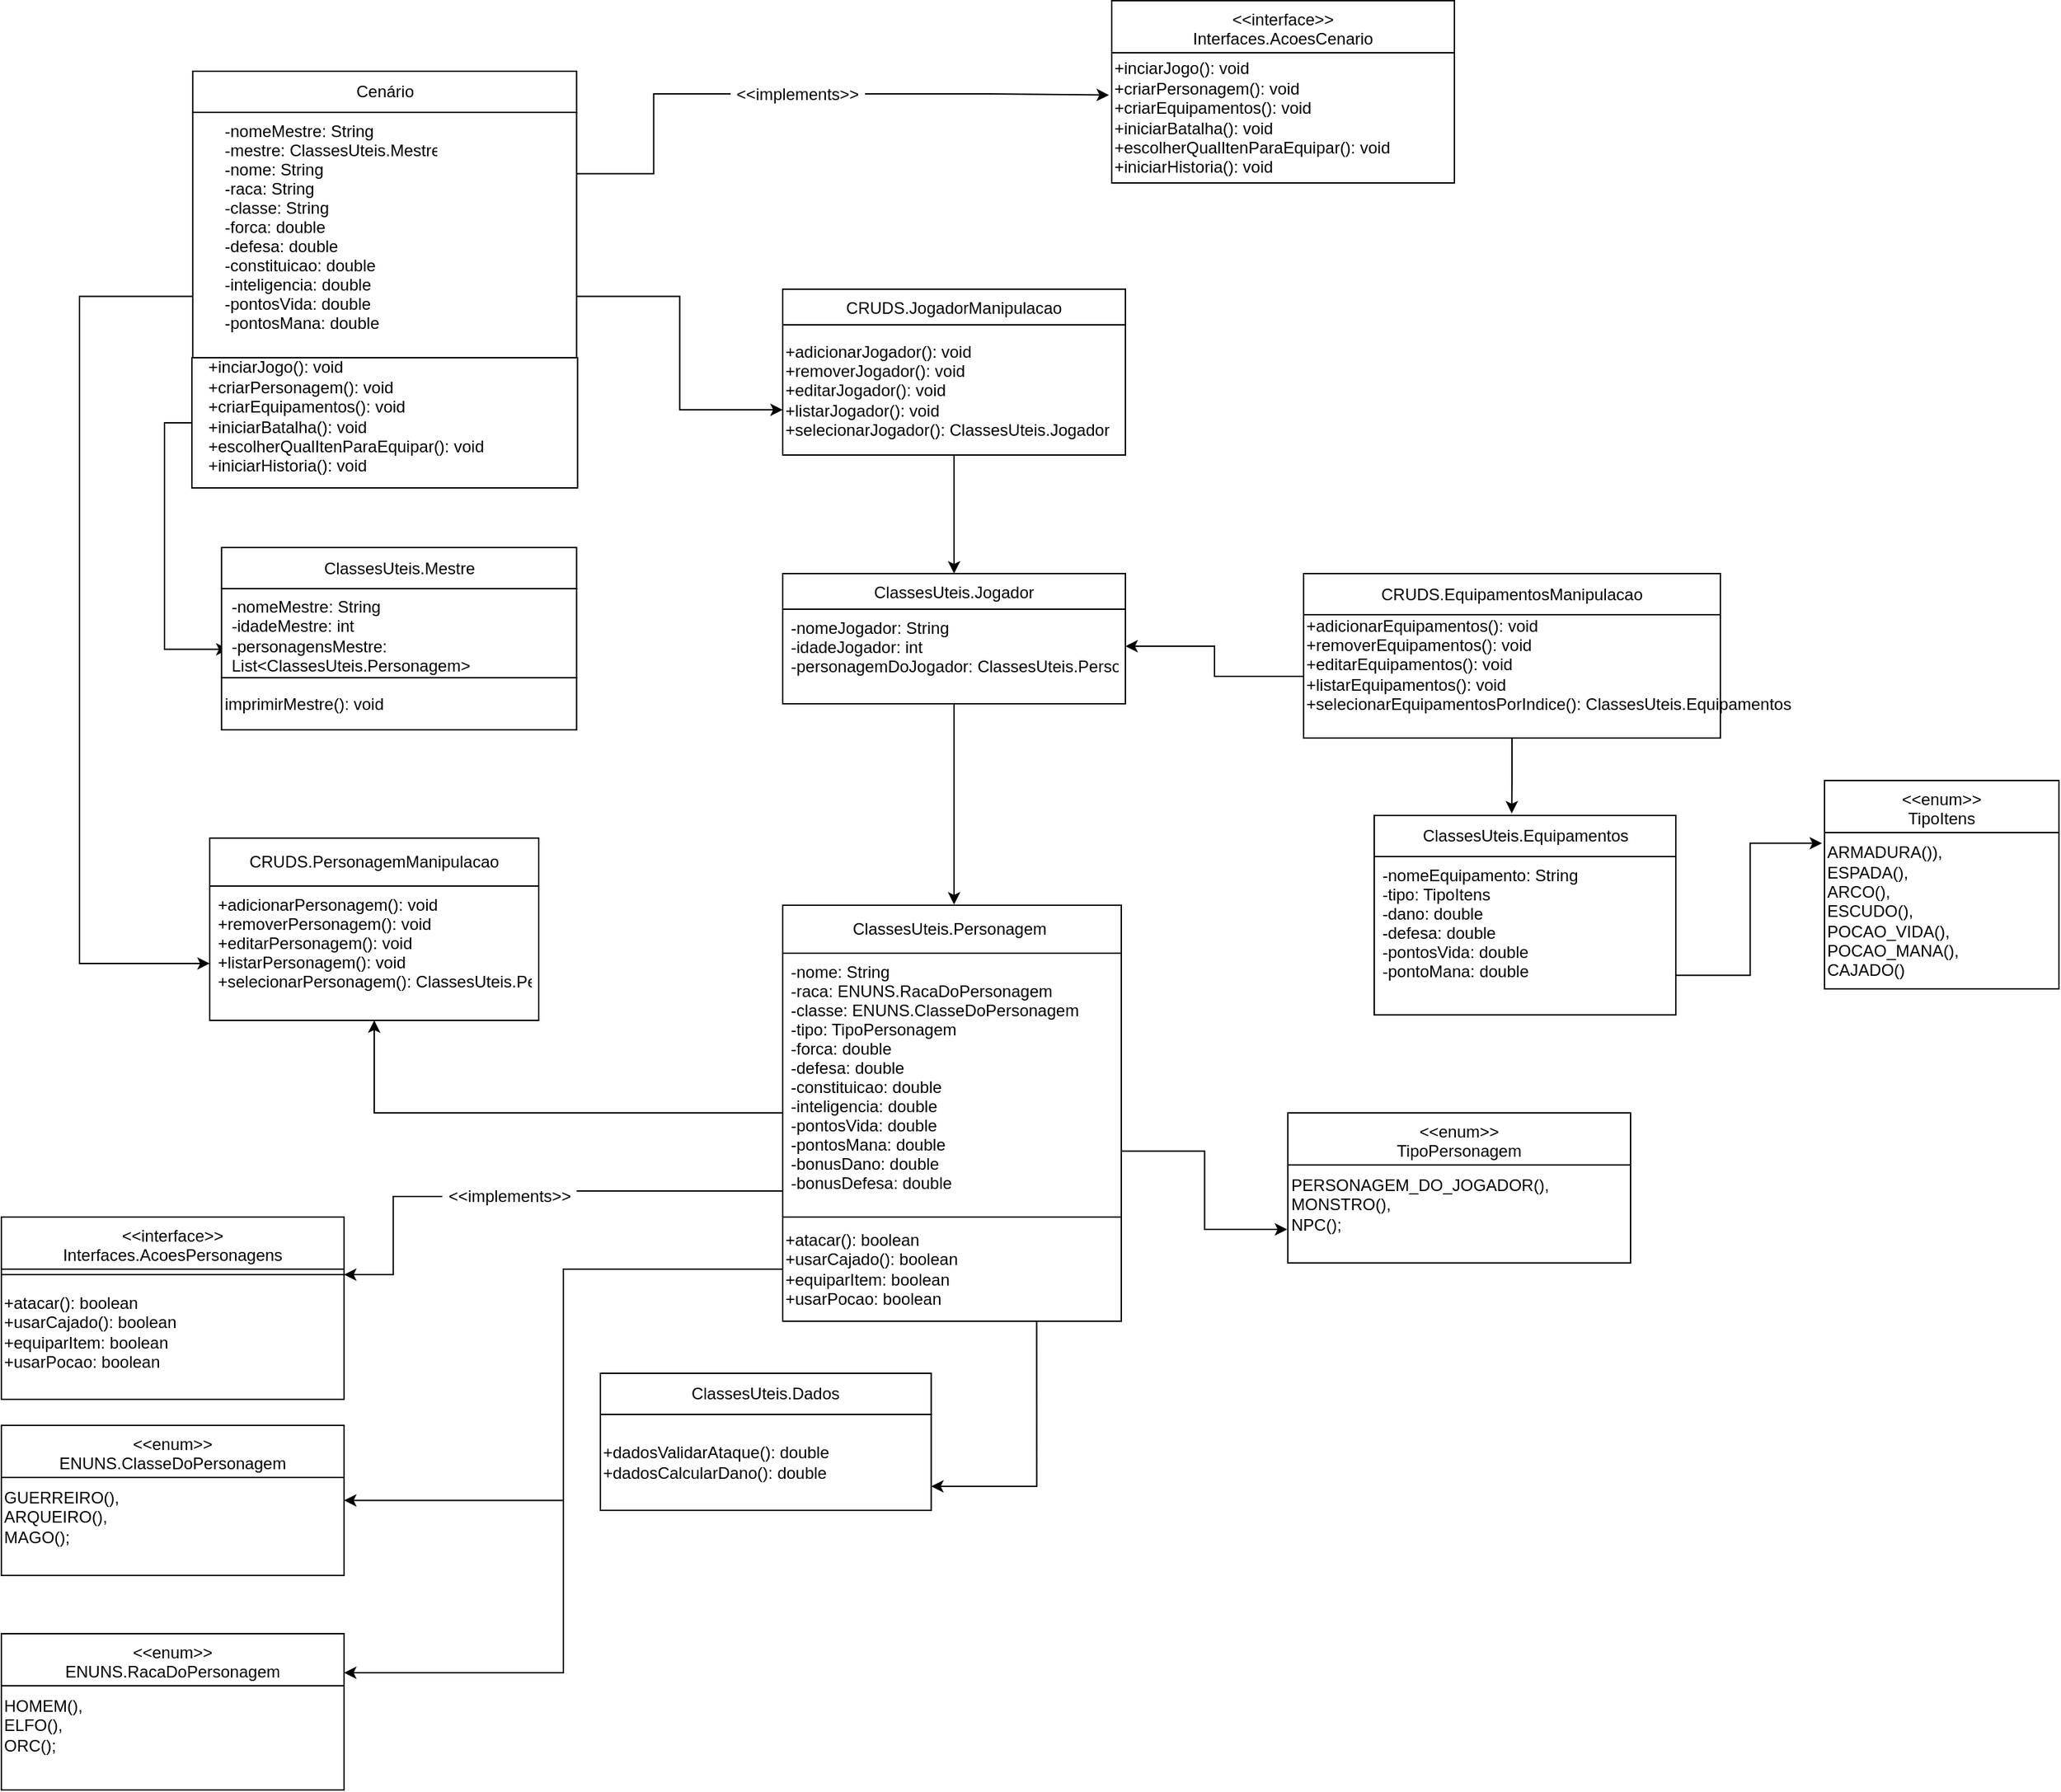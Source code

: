 <mxfile version="20.4.0" type="github">
  <diagram id="C5RBs43oDa-KdzZeNtuy" name="Page-1">
    <mxGraphModel dx="3170" dy="2100" grid="1" gridSize="19" guides="1" tooltips="1" connect="1" arrows="1" fold="1" page="0" pageScale="1" pageWidth="827" pageHeight="1169" math="0" shadow="0">
      <root>
        <mxCell id="WIyWlLk6GJQsqaUBKTNV-0" />
        <mxCell id="WIyWlLk6GJQsqaUBKTNV-1" parent="WIyWlLk6GJQsqaUBKTNV-0" />
        <mxCell id="aQi3MAtJLsASPVlaxSXh-3" value="Cenário" style="rounded=0;whiteSpace=wrap;html=1;" parent="WIyWlLk6GJQsqaUBKTNV-1" vertex="1">
          <mxGeometry x="82.65" y="-456" width="280" height="30" as="geometry" />
        </mxCell>
        <mxCell id="xMzIyeOoaKzMOS7QW3ga-38" style="edgeStyle=orthogonalEdgeStyle;rounded=0;orthogonalLoop=1;jettySize=auto;html=1;exitX=0;exitY=0.75;exitDx=0;exitDy=0;fontFamily=Helvetica;fontSize=12;fontColor=default;entryX=0;entryY=0.743;entryDx=0;entryDy=0;entryPerimeter=0;" edge="1" parent="WIyWlLk6GJQsqaUBKTNV-1" source="aQi3MAtJLsASPVlaxSXh-4" target="i_C0AF-9v9BAxJ9rnjFK-4">
          <mxGeometry relative="1" as="geometry">
            <mxPoint x="-38" y="195" as="targetPoint" />
            <Array as="points">
              <mxPoint y="-292" />
              <mxPoint y="195" />
            </Array>
          </mxGeometry>
        </mxCell>
        <mxCell id="xMzIyeOoaKzMOS7QW3ga-56" style="edgeStyle=orthogonalEdgeStyle;rounded=0;orthogonalLoop=1;jettySize=auto;html=1;exitX=1;exitY=0.75;exitDx=0;exitDy=0;entryX=0;entryY=0.653;entryDx=0;entryDy=0;entryPerimeter=0;fontFamily=Helvetica;fontSize=12;fontColor=default;" edge="1" parent="WIyWlLk6GJQsqaUBKTNV-1" source="aQi3MAtJLsASPVlaxSXh-4" target="xMzIyeOoaKzMOS7QW3ga-23">
          <mxGeometry relative="1" as="geometry" />
        </mxCell>
        <mxCell id="aQi3MAtJLsASPVlaxSXh-4" value="" style="rounded=0;whiteSpace=wrap;html=1;" parent="WIyWlLk6GJQsqaUBKTNV-1" vertex="1">
          <mxGeometry x="82.65" y="-426" width="280" height="179" as="geometry" />
        </mxCell>
        <mxCell id="aQi3MAtJLsASPVlaxSXh-6" value="ClassesUteis.Equipamentos" style="rounded=0;whiteSpace=wrap;html=1;" parent="WIyWlLk6GJQsqaUBKTNV-1" vertex="1">
          <mxGeometry x="944.5" y="87" width="220" height="30" as="geometry" />
        </mxCell>
        <mxCell id="aQi3MAtJLsASPVlaxSXh-7" style="edgeStyle=orthogonalEdgeStyle;rounded=0;orthogonalLoop=1;jettySize=auto;html=1;exitX=0.5;exitY=1;exitDx=0;exitDy=0;" parent="WIyWlLk6GJQsqaUBKTNV-1" edge="1">
          <mxGeometry relative="1" as="geometry">
            <mxPoint x="753" y="347.5" as="sourcePoint" />
            <mxPoint x="753" y="347.5" as="targetPoint" />
          </mxGeometry>
        </mxCell>
        <mxCell id="xMzIyeOoaKzMOS7QW3ga-37" style="edgeStyle=orthogonalEdgeStyle;rounded=0;orthogonalLoop=1;jettySize=auto;html=1;exitX=0;exitY=0.5;exitDx=0;exitDy=0;entryX=0;entryY=0.75;entryDx=0;entryDy=0;fontFamily=Helvetica;fontSize=12;fontColor=default;" edge="1" parent="WIyWlLk6GJQsqaUBKTNV-1" source="aQi3MAtJLsASPVlaxSXh-8" target="xMzIyeOoaKzMOS7QW3ga-32">
          <mxGeometry relative="1" as="geometry" />
        </mxCell>
        <mxCell id="aQi3MAtJLsASPVlaxSXh-8" value="" style="rounded=0;whiteSpace=wrap;html=1;" parent="WIyWlLk6GJQsqaUBKTNV-1" vertex="1">
          <mxGeometry x="81.98" y="-247" width="281.35" height="95" as="geometry" />
        </mxCell>
        <mxCell id="xMzIyeOoaKzMOS7QW3ga-42" style="edgeStyle=orthogonalEdgeStyle;rounded=0;orthogonalLoop=1;jettySize=auto;html=1;exitX=1;exitY=0.75;exitDx=0;exitDy=0;entryX=-0.011;entryY=0.068;entryDx=0;entryDy=0;entryPerimeter=0;fontFamily=Helvetica;fontSize=12;fontColor=default;" edge="1" parent="WIyWlLk6GJQsqaUBKTNV-1" source="aQi3MAtJLsASPVlaxSXh-9" target="xMzIyeOoaKzMOS7QW3ga-41">
          <mxGeometry relative="1" as="geometry" />
        </mxCell>
        <mxCell id="aQi3MAtJLsASPVlaxSXh-9" value="" style="rounded=0;whiteSpace=wrap;html=1;" parent="WIyWlLk6GJQsqaUBKTNV-1" vertex="1">
          <mxGeometry x="944.5" y="117" width="220" height="115.5" as="geometry" />
        </mxCell>
        <mxCell id="aQi3MAtJLsASPVlaxSXh-18" value="ClassesUteis.Personagem&amp;nbsp;" style="rounded=0;whiteSpace=wrap;html=1;" parent="WIyWlLk6GJQsqaUBKTNV-1" vertex="1">
          <mxGeometry x="513" y="152.5" width="247" height="35" as="geometry" />
        </mxCell>
        <mxCell id="pw85wmvpRaySXr9k1KnQ-8" style="edgeStyle=orthogonalEdgeStyle;rounded=0;orthogonalLoop=1;jettySize=auto;html=1;entryX=1;entryY=0.25;entryDx=0;entryDy=0;" parent="WIyWlLk6GJQsqaUBKTNV-1" target="pw85wmvpRaySXr9k1KnQ-3" edge="1">
          <mxGeometry relative="1" as="geometry">
            <Array as="points">
              <mxPoint x="513" y="456" />
              <mxPoint x="514" y="456" />
              <mxPoint x="514" y="418" />
              <mxPoint x="353" y="418" />
              <mxPoint x="353" y="713" />
            </Array>
            <mxPoint x="513" y="449" as="sourcePoint" />
          </mxGeometry>
        </mxCell>
        <mxCell id="pw85wmvpRaySXr9k1KnQ-34" style="edgeStyle=orthogonalEdgeStyle;rounded=0;orthogonalLoop=1;jettySize=auto;html=1;exitX=0;exitY=0.5;exitDx=0;exitDy=0;entryX=1;entryY=0.5;entryDx=0;entryDy=0;" parent="WIyWlLk6GJQsqaUBKTNV-1" target="pw85wmvpRaySXr9k1KnQ-0" edge="1">
          <mxGeometry relative="1" as="geometry">
            <Array as="points">
              <mxPoint x="514" y="418" />
              <mxPoint x="353" y="418" />
              <mxPoint x="353" y="587" />
            </Array>
            <mxPoint x="513.5" y="449.0" as="sourcePoint" />
          </mxGeometry>
        </mxCell>
        <mxCell id="xMzIyeOoaKzMOS7QW3ga-46" style="edgeStyle=orthogonalEdgeStyle;rounded=0;orthogonalLoop=1;jettySize=auto;html=1;exitX=1;exitY=0.75;exitDx=0;exitDy=0;entryX=-0.002;entryY=0.825;entryDx=0;entryDy=0;entryPerimeter=0;fontFamily=Helvetica;fontSize=12;fontColor=default;" edge="1" parent="WIyWlLk6GJQsqaUBKTNV-1" source="aQi3MAtJLsASPVlaxSXh-20" target="xMzIyeOoaKzMOS7QW3ga-45">
          <mxGeometry relative="1" as="geometry" />
        </mxCell>
        <mxCell id="aQi3MAtJLsASPVlaxSXh-20" value="" style="rounded=0;whiteSpace=wrap;html=1;" parent="WIyWlLk6GJQsqaUBKTNV-1" vertex="1">
          <mxGeometry x="513" y="187.5" width="247" height="192.5" as="geometry" />
        </mxCell>
        <mxCell id="7tbVIV-6kWvi_5owY3Rs-22" style="edgeStyle=orthogonalEdgeStyle;rounded=0;orthogonalLoop=1;jettySize=auto;html=1;exitX=0;exitY=0.5;exitDx=0;exitDy=0;startArrow=none;" parent="WIyWlLk6GJQsqaUBKTNV-1" source="7tbVIV-6kWvi_5owY3Rs-24" target="7tbVIV-6kWvi_5owY3Rs-16" edge="1">
          <mxGeometry relative="1" as="geometry" />
        </mxCell>
        <mxCell id="xMzIyeOoaKzMOS7QW3ga-16" style="edgeStyle=orthogonalEdgeStyle;rounded=0;orthogonalLoop=1;jettySize=auto;html=1;exitX=0;exitY=0.5;exitDx=0;exitDy=0;fontFamily=Helvetica;fontSize=12;fontColor=default;entryX=0.5;entryY=1;entryDx=0;entryDy=0;" edge="1" parent="WIyWlLk6GJQsqaUBKTNV-1" source="aQi3MAtJLsASPVlaxSXh-21" target="i_C0AF-9v9BAxJ9rnjFK-3">
          <mxGeometry relative="1" as="geometry">
            <mxPoint x="215" y="323" as="targetPoint" />
            <Array as="points">
              <mxPoint x="513" y="274" />
              <mxPoint x="513" y="304" />
              <mxPoint x="215" y="304" />
            </Array>
          </mxGeometry>
        </mxCell>
        <mxCell id="aQi3MAtJLsASPVlaxSXh-21" value="-nome: String&#xa;-raca: ENUNS.RacaDoPersonagem&#xa;-classe: ENUNS.ClasseDoPersonagem&#xa;-tipo: TipoPersonagem&#xa;-forca: double&#xa;-defesa: double&#xa;-constituicao: double&#xa;-inteligencia: double&#xa;-pontosVida: double&#xa;-pontosMana: double&#xa;-bonusDano: double&#xa;-bonusDefesa: double&#xa;&#xa;&#xa;&#xa;" style="text;align=left;verticalAlign=top;spacingLeft=4;spacingRight=4;overflow=hidden;rotatable=0;points=[[0,0.5],[1,0.5]];portConstraint=eastwest;" parent="WIyWlLk6GJQsqaUBKTNV-1" vertex="1">
          <mxGeometry x="513" y="187.5" width="240" height="173.5" as="geometry" />
        </mxCell>
        <mxCell id="aQi3MAtJLsASPVlaxSXh-22" value="-nomeEquipamento: String&#xa;-tipo: TipoItens&#xa;-dano: double&#xa;-defesa: double&#xa;-pontosVida: double&#xa;-pontoMana: double" style="text;align=left;verticalAlign=top;spacingLeft=4;spacingRight=4;overflow=hidden;rotatable=0;points=[[0,0.5],[1,0.5]];portConstraint=eastwest;" parent="WIyWlLk6GJQsqaUBKTNV-1" vertex="1">
          <mxGeometry x="944.5" y="117" width="187" height="134.5" as="geometry" />
        </mxCell>
        <mxCell id="aQi3MAtJLsASPVlaxSXh-23" value="-nomeMestre: String&#xa;-mestre: ClassesUteis.Mestre&#xa;-nome: String&#xa;-raca: String&#xa;-classe: String&#xa;-forca: double&#xa;-defesa: double&#xa;-constituicao: double&#xa;-inteligencia: double&#xa;-pontosVida: double&#xa;-pontosMana: double" style="text;align=left;verticalAlign=top;spacingLeft=4;spacingRight=4;overflow=hidden;rotatable=0;points=[[0,0.5],[1,0.5]];portConstraint=eastwest;" parent="WIyWlLk6GJQsqaUBKTNV-1" vertex="1">
          <mxGeometry x="100" y="-426" width="166" height="174" as="geometry" />
        </mxCell>
        <mxCell id="aqDDlLiModhRZFDufuGG-31" value="ClassesUteis.Dados" style="rounded=0;whiteSpace=wrap;html=1;" parent="WIyWlLk6GJQsqaUBKTNV-1" vertex="1">
          <mxGeometry x="380.0" y="494" width="241.31" height="30" as="geometry" />
        </mxCell>
        <mxCell id="aqDDlLiModhRZFDufuGG-33" value="+dadosValidarAtaque(): double&lt;br&gt;+dadosCalcularDano(): double" style="rounded=0;whiteSpace=wrap;html=1;align=left;" parent="WIyWlLk6GJQsqaUBKTNV-1" vertex="1">
          <mxGeometry x="380.0" y="524" width="241.31" height="70" as="geometry" />
        </mxCell>
        <mxCell id="xMzIyeOoaKzMOS7QW3ga-25" style="edgeStyle=orthogonalEdgeStyle;rounded=0;orthogonalLoop=1;jettySize=auto;html=1;exitX=0.5;exitY=1;exitDx=0;exitDy=0;fontFamily=Helvetica;fontSize=12;fontColor=default;" edge="1" parent="WIyWlLk6GJQsqaUBKTNV-1" source="7tbVIV-6kWvi_5owY3Rs-0">
          <mxGeometry relative="1" as="geometry">
            <mxPoint x="638" y="152" as="targetPoint" />
          </mxGeometry>
        </mxCell>
        <mxCell id="7tbVIV-6kWvi_5owY3Rs-0" value="ClassesUteis.Jogador&#xa;" style="swimlane;fontStyle=0;align=center;verticalAlign=top;childLayout=stackLayout;horizontal=1;startSize=26;horizontalStack=0;resizeParent=1;resizeLast=0;collapsible=1;marginBottom=0;rounded=0;shadow=0;strokeWidth=1;" parent="WIyWlLk6GJQsqaUBKTNV-1" vertex="1">
          <mxGeometry x="513" y="-89.5" width="250" height="95" as="geometry">
            <mxRectangle x="550" y="140" width="160" height="26" as="alternateBounds" />
          </mxGeometry>
        </mxCell>
        <mxCell id="7tbVIV-6kWvi_5owY3Rs-1" value="-nomeJogador: String&#xa;-idadeJogador: int&#xa;-personagemDoJogador: ClassesUteis.Personagem" style="text;align=left;verticalAlign=top;spacingLeft=4;spacingRight=4;overflow=hidden;rotatable=0;points=[[0,0.5],[1,0.5]];portConstraint=eastwest;" parent="7tbVIV-6kWvi_5owY3Rs-0" vertex="1">
          <mxGeometry y="26" width="250" height="54" as="geometry" />
        </mxCell>
        <mxCell id="7tbVIV-6kWvi_5owY3Rs-14" value="&lt;&lt;interface&gt;&gt;&#xa;Interfaces.AcoesPersonagens" style="swimlane;fontStyle=0;align=center;verticalAlign=top;childLayout=stackLayout;horizontal=1;startSize=38;horizontalStack=0;resizeParent=1;resizeLast=0;collapsible=1;marginBottom=0;rounded=0;shadow=0;strokeWidth=1;" parent="WIyWlLk6GJQsqaUBKTNV-1" vertex="1">
          <mxGeometry x="-57" y="380" width="250" height="133" as="geometry">
            <mxRectangle x="550" y="140" width="160" height="26" as="alternateBounds" />
          </mxGeometry>
        </mxCell>
        <mxCell id="7tbVIV-6kWvi_5owY3Rs-16" value="" style="line;html=1;strokeWidth=1;align=left;verticalAlign=middle;spacingTop=-1;spacingLeft=3;spacingRight=3;rotatable=0;labelPosition=right;points=[];portConstraint=eastwest;" parent="7tbVIV-6kWvi_5owY3Rs-14" vertex="1">
          <mxGeometry y="38" width="250" height="8" as="geometry" />
        </mxCell>
        <mxCell id="7tbVIV-6kWvi_5owY3Rs-17" value="&lt;div style=&quot;direction: ltr;&quot;&gt;&lt;span style=&quot;background-color: initial;&quot;&gt;+atacar(): boolean&lt;/span&gt;&lt;/div&gt;&lt;div style=&quot;direction: ltr;&quot;&gt;&lt;span style=&quot;background-color: initial;&quot;&gt;+usarCajado(): boolean&lt;/span&gt;&lt;/div&gt;&lt;div style=&quot;direction: ltr;&quot;&gt;&lt;span style=&quot;background-color: initial;&quot;&gt;+equiparItem: boolean&lt;/span&gt;&lt;/div&gt;&lt;div style=&quot;direction: ltr;&quot;&gt;&lt;span style=&quot;background-color: initial;&quot;&gt;+usarPocao: boolean&lt;/span&gt;&lt;/div&gt;" style="text;html=1;align=left;verticalAlign=middle;resizable=0;points=[];autosize=1;strokeColor=none;fillColor=none;" parent="7tbVIV-6kWvi_5owY3Rs-14" vertex="1">
          <mxGeometry y="46" width="250" height="76" as="geometry" />
        </mxCell>
        <mxCell id="7tbVIV-6kWvi_5owY3Rs-24" value="&amp;lt;&amp;lt;implements&amp;gt;&amp;gt;" style="text;html=1;strokeColor=none;fillColor=none;align=center;verticalAlign=middle;whiteSpace=wrap;rounded=0;" parent="WIyWlLk6GJQsqaUBKTNV-1" vertex="1">
          <mxGeometry x="264.65" y="350" width="98" height="30" as="geometry" />
        </mxCell>
        <mxCell id="7tbVIV-6kWvi_5owY3Rs-25" value="" style="edgeStyle=orthogonalEdgeStyle;rounded=0;orthogonalLoop=1;jettySize=auto;html=1;exitX=0;exitY=0.5;exitDx=0;exitDy=0;endArrow=none;" parent="WIyWlLk6GJQsqaUBKTNV-1" source="aQi3MAtJLsASPVlaxSXh-21" target="7tbVIV-6kWvi_5owY3Rs-24" edge="1">
          <mxGeometry relative="1" as="geometry">
            <mxPoint x="513" y="267.5" as="sourcePoint" />
            <mxPoint x="269" y="156" as="targetPoint" />
            <Array as="points">
              <mxPoint x="513" y="274" />
              <mxPoint x="513" y="361" />
            </Array>
          </mxGeometry>
        </mxCell>
        <mxCell id="pw85wmvpRaySXr9k1KnQ-0" value="&lt;&lt;enum&gt;&gt;&#xa;ENUNS.ClasseDoPersonagem" style="swimlane;fontStyle=0;align=center;verticalAlign=top;childLayout=stackLayout;horizontal=1;startSize=38;horizontalStack=0;resizeParent=1;resizeLast=0;collapsible=1;marginBottom=0;rounded=0;shadow=0;strokeWidth=1;" parent="WIyWlLk6GJQsqaUBKTNV-1" vertex="1">
          <mxGeometry x="-57" y="532" width="250" height="109.5" as="geometry">
            <mxRectangle x="550" y="140" width="160" height="26" as="alternateBounds" />
          </mxGeometry>
        </mxCell>
        <mxCell id="pw85wmvpRaySXr9k1KnQ-33" value="GUERREIRO(),&lt;br&gt;ARQUEIRO(),&lt;br&gt;MAGO();" style="text;html=1;align=left;verticalAlign=middle;resizable=0;points=[];autosize=1;strokeColor=none;fillColor=none;" parent="pw85wmvpRaySXr9k1KnQ-0" vertex="1">
          <mxGeometry y="38" width="250" height="57" as="geometry" />
        </mxCell>
        <mxCell id="pw85wmvpRaySXr9k1KnQ-3" value="&lt;&lt;enum&gt;&gt;&#xa;ENUNS.RacaDoPersonagem" style="swimlane;fontStyle=0;align=center;verticalAlign=top;childLayout=stackLayout;horizontal=1;startSize=38;horizontalStack=0;resizeParent=1;resizeLast=0;collapsible=1;marginBottom=0;rounded=0;shadow=0;strokeWidth=1;" parent="WIyWlLk6GJQsqaUBKTNV-1" vertex="1">
          <mxGeometry x="-57" y="684" width="250" height="114" as="geometry">
            <mxRectangle x="550" y="140" width="160" height="26" as="alternateBounds" />
          </mxGeometry>
        </mxCell>
        <mxCell id="pw85wmvpRaySXr9k1KnQ-36" value="&lt;span style=&quot;background-color: initial;&quot;&gt;HOMEM(),&lt;/span&gt;&lt;br&gt;&lt;span style=&quot;background-color: initial;&quot;&gt;ELFO(),&lt;/span&gt;&lt;br&gt;&lt;span style=&quot;background-color: initial;&quot;&gt;ORC();&lt;/span&gt;" style="text;html=1;align=left;verticalAlign=middle;resizable=0;points=[];autosize=1;strokeColor=none;fillColor=none;" parent="pw85wmvpRaySXr9k1KnQ-3" vertex="1">
          <mxGeometry y="38" width="250" height="57" as="geometry" />
        </mxCell>
        <mxCell id="pw85wmvpRaySXr9k1KnQ-38" style="edgeStyle=orthogonalEdgeStyle;rounded=0;orthogonalLoop=1;jettySize=auto;html=1;exitX=0.5;exitY=1;exitDx=0;exitDy=0;" parent="WIyWlLk6GJQsqaUBKTNV-1" edge="1">
          <mxGeometry relative="1" as="geometry">
            <mxPoint x="388.0" y="502" as="sourcePoint" />
            <mxPoint x="388.0" y="502" as="targetPoint" />
          </mxGeometry>
        </mxCell>
        <mxCell id="i_C0AF-9v9BAxJ9rnjFK-0" style="edgeStyle=orthogonalEdgeStyle;rounded=0;orthogonalLoop=1;jettySize=auto;html=1;exitX=0.5;exitY=1;exitDx=0;exitDy=0;" parent="WIyWlLk6GJQsqaUBKTNV-1" edge="1">
          <mxGeometry relative="1" as="geometry">
            <mxPoint x="433" y="348.82" as="sourcePoint" />
            <mxPoint x="433" y="348.82" as="targetPoint" />
          </mxGeometry>
        </mxCell>
        <mxCell id="i_C0AF-9v9BAxJ9rnjFK-1" value="CRUDS.PersonagemManipulacao" style="rounded=0;whiteSpace=wrap;html=1;" parent="WIyWlLk6GJQsqaUBKTNV-1" vertex="1">
          <mxGeometry x="95" y="103.5" width="240" height="35" as="geometry" />
        </mxCell>
        <mxCell id="i_C0AF-9v9BAxJ9rnjFK-3" value="" style="rounded=0;whiteSpace=wrap;html=1;" parent="WIyWlLk6GJQsqaUBKTNV-1" vertex="1">
          <mxGeometry x="95" y="138.5" width="240" height="98" as="geometry" />
        </mxCell>
        <mxCell id="i_C0AF-9v9BAxJ9rnjFK-4" value="+adicionarPersonagem(): void&#xa;+removerPersonagem(): void&#xa;+editarPersonagem(): void&#xa;+listarPersonagem(): void&#xa;+selecionarPersonagem(): ClassesUteis.Personagem" style="text;align=left;verticalAlign=top;spacingLeft=4;spacingRight=4;overflow=hidden;rotatable=0;points=[[0,0.5],[1,0.5]];portConstraint=eastwest;" parent="WIyWlLk6GJQsqaUBKTNV-1" vertex="1">
          <mxGeometry x="95" y="138.5" width="240" height="76" as="geometry" />
        </mxCell>
        <mxCell id="i_C0AF-9v9BAxJ9rnjFK-6" value="CRUDS.EquipamentosManipulacao" style="rounded=0;whiteSpace=wrap;html=1;" parent="WIyWlLk6GJQsqaUBKTNV-1" vertex="1">
          <mxGeometry x="893" y="-89.5" width="304" height="30" as="geometry" />
        </mxCell>
        <mxCell id="xMzIyeOoaKzMOS7QW3ga-15" style="edgeStyle=orthogonalEdgeStyle;rounded=0;orthogonalLoop=1;jettySize=auto;html=1;exitX=0.5;exitY=1;exitDx=0;exitDy=0;entryX=0.456;entryY=-0.05;entryDx=0;entryDy=0;entryPerimeter=0;fontFamily=Helvetica;fontSize=12;fontColor=default;" edge="1" parent="WIyWlLk6GJQsqaUBKTNV-1" source="i_C0AF-9v9BAxJ9rnjFK-7" target="aQi3MAtJLsASPVlaxSXh-6">
          <mxGeometry relative="1" as="geometry" />
        </mxCell>
        <mxCell id="xMzIyeOoaKzMOS7QW3ga-43" style="edgeStyle=orthogonalEdgeStyle;rounded=0;orthogonalLoop=1;jettySize=auto;html=1;exitX=0;exitY=0.5;exitDx=0;exitDy=0;entryX=1;entryY=0.5;entryDx=0;entryDy=0;fontFamily=Helvetica;fontSize=12;fontColor=default;" edge="1" parent="WIyWlLk6GJQsqaUBKTNV-1" source="i_C0AF-9v9BAxJ9rnjFK-7" target="7tbVIV-6kWvi_5owY3Rs-1">
          <mxGeometry relative="1" as="geometry" />
        </mxCell>
        <mxCell id="i_C0AF-9v9BAxJ9rnjFK-7" value="" style="rounded=0;whiteSpace=wrap;html=1;" parent="WIyWlLk6GJQsqaUBKTNV-1" vertex="1">
          <mxGeometry x="893" y="-59.5" width="304" height="90" as="geometry" />
        </mxCell>
        <mxCell id="xMzIyeOoaKzMOS7QW3ga-24" style="edgeStyle=orthogonalEdgeStyle;rounded=0;orthogonalLoop=1;jettySize=auto;html=1;exitX=0.5;exitY=1;exitDx=0;exitDy=0;entryX=0.5;entryY=0;entryDx=0;entryDy=0;fontFamily=Helvetica;fontSize=12;fontColor=default;" edge="1" parent="WIyWlLk6GJQsqaUBKTNV-1" source="i_C0AF-9v9BAxJ9rnjFK-11" target="7tbVIV-6kWvi_5owY3Rs-0">
          <mxGeometry relative="1" as="geometry" />
        </mxCell>
        <mxCell id="i_C0AF-9v9BAxJ9rnjFK-11" value="CRUDS.JogadorManipulacao&#xa;" style="swimlane;fontStyle=0;align=center;verticalAlign=top;childLayout=stackLayout;horizontal=1;startSize=26;horizontalStack=0;resizeParent=1;resizeLast=0;collapsible=1;marginBottom=0;rounded=0;shadow=0;strokeWidth=1;" parent="WIyWlLk6GJQsqaUBKTNV-1" vertex="1">
          <mxGeometry x="513" y="-297" width="250" height="121" as="geometry">
            <mxRectangle x="550" y="140" width="160" height="26" as="alternateBounds" />
          </mxGeometry>
        </mxCell>
        <mxCell id="xMzIyeOoaKzMOS7QW3ga-23" value="+adicionarJogador(): void&lt;br&gt;+removerJogador(): void&lt;br&gt;+editarJogador(): void&lt;br&gt;+listarJogador(): void&lt;br&gt;+selecionarJogador(): ClassesUteis.Jogador" style="text;html=1;align=left;verticalAlign=middle;resizable=0;points=[];autosize=1;strokeColor=none;fillColor=none;fontSize=12;fontFamily=Helvetica;fontColor=default;" vertex="1" parent="i_C0AF-9v9BAxJ9rnjFK-11">
          <mxGeometry y="26" width="250" height="95" as="geometry" />
        </mxCell>
        <mxCell id="xMzIyeOoaKzMOS7QW3ga-18" style="edgeStyle=orthogonalEdgeStyle;rounded=0;orthogonalLoop=1;jettySize=auto;html=1;exitX=0.75;exitY=1;exitDx=0;exitDy=0;fontFamily=Helvetica;fontSize=12;fontColor=default;entryX=1;entryY=0.75;entryDx=0;entryDy=0;" edge="1" parent="WIyWlLk6GJQsqaUBKTNV-1" source="xMzIyeOoaKzMOS7QW3ga-5" target="aqDDlLiModhRZFDufuGG-33">
          <mxGeometry relative="1" as="geometry">
            <mxPoint x="698" y="570" as="targetPoint" />
          </mxGeometry>
        </mxCell>
        <mxCell id="xMzIyeOoaKzMOS7QW3ga-5" value="" style="whiteSpace=wrap;html=1;" vertex="1" parent="WIyWlLk6GJQsqaUBKTNV-1">
          <mxGeometry x="513" y="380" width="247" height="76" as="geometry" />
        </mxCell>
        <mxCell id="xMzIyeOoaKzMOS7QW3ga-6" value="&lt;div style=&quot;direction: ltr;&quot;&gt;&lt;span style=&quot;background-color: initial;&quot;&gt;+atacar(): boolean&lt;/span&gt;&lt;/div&gt;&lt;div style=&quot;direction: ltr;&quot;&gt;&lt;span style=&quot;background-color: initial;&quot;&gt;+usarCajado(): boolean&lt;/span&gt;&lt;/div&gt;&lt;div style=&quot;direction: ltr;&quot;&gt;&lt;span style=&quot;background-color: initial;&quot;&gt;+equiparItem: boolean&lt;/span&gt;&lt;/div&gt;&lt;div style=&quot;direction: ltr;&quot;&gt;&lt;span style=&quot;background-color: initial;&quot;&gt;+usarPocao: boolean&lt;/span&gt;&lt;/div&gt;" style="text;html=1;align=left;verticalAlign=middle;resizable=0;points=[];autosize=1;strokeColor=none;fillColor=none;" vertex="1" parent="WIyWlLk6GJQsqaUBKTNV-1">
          <mxGeometry x="513" y="380" width="171" height="76" as="geometry" />
        </mxCell>
        <mxCell id="xMzIyeOoaKzMOS7QW3ga-9" value="+adicionarEquipamentos(): void&lt;br&gt;+removerEquipamentos(): void&lt;br&gt;+editarEquipamentos(): void&lt;br&gt;+listarEquipamentos(): void&lt;br&gt;+selecionarEquipamentosPorIndice(): ClassesUteis.Equipamentos" style="text;html=1;align=left;verticalAlign=middle;resizable=0;points=[];autosize=1;strokeColor=none;fillColor=none;fontSize=12;fontFamily=Helvetica;fontColor=default;" vertex="1" parent="WIyWlLk6GJQsqaUBKTNV-1">
          <mxGeometry x="893" y="-70.5" width="323" height="95" as="geometry" />
        </mxCell>
        <mxCell id="xMzIyeOoaKzMOS7QW3ga-26" value="+inciarJogo(): void&lt;br&gt;+criarPersonagem(): void&lt;br&gt;+criarEquipamentos(): void&lt;br&gt;+iniciarBatalha(): void&lt;br&gt;+escolherQualItenParaEquipar(): void&lt;br&gt;+iniciarHistoria(): void" style="text;html=1;align=left;verticalAlign=middle;resizable=0;points=[];autosize=1;strokeColor=none;fillColor=none;fontSize=12;fontFamily=Helvetica;fontColor=default;" vertex="1" parent="WIyWlLk6GJQsqaUBKTNV-1">
          <mxGeometry x="91.5" y="-252" width="247" height="95" as="geometry" />
        </mxCell>
        <mxCell id="xMzIyeOoaKzMOS7QW3ga-29" value="ClassesUteis.Mestre" style="rounded=0;whiteSpace=wrap;html=1;" vertex="1" parent="WIyWlLk6GJQsqaUBKTNV-1">
          <mxGeometry x="103.65" y="-108.5" width="259" height="30" as="geometry" />
        </mxCell>
        <mxCell id="xMzIyeOoaKzMOS7QW3ga-30" value="" style="rounded=0;whiteSpace=wrap;html=1;align=left;" vertex="1" parent="WIyWlLk6GJQsqaUBKTNV-1">
          <mxGeometry x="103.65" y="-78.5" width="259" height="65" as="geometry" />
        </mxCell>
        <mxCell id="xMzIyeOoaKzMOS7QW3ga-31" style="edgeStyle=orthogonalEdgeStyle;rounded=0;orthogonalLoop=1;jettySize=auto;html=1;exitX=0.5;exitY=1;exitDx=0;exitDy=0;" edge="1" parent="WIyWlLk6GJQsqaUBKTNV-1">
          <mxGeometry relative="1" as="geometry">
            <mxPoint x="111.65" y="-100.5" as="sourcePoint" />
            <mxPoint x="111.65" y="-100.5" as="targetPoint" />
          </mxGeometry>
        </mxCell>
        <mxCell id="xMzIyeOoaKzMOS7QW3ga-32" value="-nomeMestre: String&lt;br&gt;-idadeMestre: int&lt;br&gt;-personagensMestre: List&amp;lt;ClassesUteis.Personagem&amp;gt;" style="text;html=1;strokeColor=none;fillColor=none;align=left;verticalAlign=middle;whiteSpace=wrap;rounded=0;fontFamily=Helvetica;fontSize=12;fontColor=default;" vertex="1" parent="WIyWlLk6GJQsqaUBKTNV-1">
          <mxGeometry x="108.65" y="-65" width="235" height="41" as="geometry" />
        </mxCell>
        <mxCell id="xMzIyeOoaKzMOS7QW3ga-35" value="imprimirMestre(): void" style="rounded=0;whiteSpace=wrap;html=1;fontFamily=Helvetica;fontSize=12;fontColor=default;fillColor=none;gradientColor=none;align=left;" vertex="1" parent="WIyWlLk6GJQsqaUBKTNV-1">
          <mxGeometry x="103.65" y="-13.5" width="259" height="38" as="geometry" />
        </mxCell>
        <mxCell id="xMzIyeOoaKzMOS7QW3ga-39" value="&lt;&lt;enum&gt;&gt;&#xa;TipoItens" style="swimlane;fontStyle=0;align=center;verticalAlign=top;childLayout=stackLayout;horizontal=1;startSize=38;horizontalStack=0;resizeParent=1;resizeLast=0;collapsible=1;marginBottom=0;rounded=0;shadow=0;strokeWidth=1;" vertex="1" parent="WIyWlLk6GJQsqaUBKTNV-1">
          <mxGeometry x="1273" y="61.5" width="171" height="152" as="geometry">
            <mxRectangle x="550" y="140" width="160" height="26" as="alternateBounds" />
          </mxGeometry>
        </mxCell>
        <mxCell id="xMzIyeOoaKzMOS7QW3ga-41" value="ARMADURA()),&lt;br&gt;ESPADA(),&lt;br&gt;ARCO(),&lt;br&gt;ESCUDO(),&lt;br&gt;POCAO_VIDA(),&lt;br&gt;POCAO_MANA(),&lt;br&gt;CAJADO()" style="text;html=1;align=left;verticalAlign=middle;resizable=0;points=[];autosize=1;strokeColor=none;fillColor=none;fontSize=12;fontFamily=Helvetica;fontColor=default;" vertex="1" parent="xMzIyeOoaKzMOS7QW3ga-39">
          <mxGeometry y="38" width="171" height="114" as="geometry" />
        </mxCell>
        <mxCell id="xMzIyeOoaKzMOS7QW3ga-44" value="&lt;&lt;enum&gt;&gt;&#xa;TipoPersonagem" style="swimlane;fontStyle=0;align=center;verticalAlign=top;childLayout=stackLayout;horizontal=1;startSize=38;horizontalStack=0;resizeParent=1;resizeLast=0;collapsible=1;marginBottom=0;rounded=0;shadow=0;strokeWidth=1;" vertex="1" parent="WIyWlLk6GJQsqaUBKTNV-1">
          <mxGeometry x="881.5" y="304" width="250" height="109.5" as="geometry">
            <mxRectangle x="550" y="140" width="160" height="26" as="alternateBounds" />
          </mxGeometry>
        </mxCell>
        <mxCell id="xMzIyeOoaKzMOS7QW3ga-45" value="PERSONAGEM_DO_JOGADOR(),&lt;br&gt;MONSTRO(),&lt;br&gt;NPC();" style="text;html=1;align=left;verticalAlign=middle;resizable=0;points=[];autosize=1;strokeColor=none;fillColor=none;" vertex="1" parent="xMzIyeOoaKzMOS7QW3ga-44">
          <mxGeometry y="38" width="250" height="57" as="geometry" />
        </mxCell>
        <mxCell id="xMzIyeOoaKzMOS7QW3ga-50" value="&lt;&lt;interface&gt;&gt;&#xa;Interfaces.AcoesCenario" style="swimlane;fontStyle=0;align=center;verticalAlign=top;childLayout=stackLayout;horizontal=1;startSize=38;horizontalStack=0;resizeParent=1;resizeLast=0;collapsible=1;marginBottom=0;rounded=0;shadow=0;strokeWidth=1;" vertex="1" parent="WIyWlLk6GJQsqaUBKTNV-1">
          <mxGeometry x="753" y="-507.5" width="250" height="133" as="geometry">
            <mxRectangle x="550" y="140" width="160" height="26" as="alternateBounds" />
          </mxGeometry>
        </mxCell>
        <mxCell id="xMzIyeOoaKzMOS7QW3ga-53" value="+inciarJogo(): void&lt;br&gt;+criarPersonagem(): void&lt;br&gt;+criarEquipamentos(): void&lt;br&gt;+iniciarBatalha(): void&lt;br&gt;+escolherQualItenParaEquipar(): void&lt;br&gt;+iniciarHistoria(): void" style="text;html=1;align=left;verticalAlign=middle;resizable=0;points=[];autosize=1;strokeColor=none;fillColor=none;fontSize=12;fontFamily=Helvetica;fontColor=default;" vertex="1" parent="xMzIyeOoaKzMOS7QW3ga-50">
          <mxGeometry y="38" width="250" height="95" as="geometry" />
        </mxCell>
        <mxCell id="xMzIyeOoaKzMOS7QW3ga-55" style="edgeStyle=orthogonalEdgeStyle;rounded=0;orthogonalLoop=1;jettySize=auto;html=1;exitX=1;exitY=0.5;exitDx=0;exitDy=0;fontFamily=Helvetica;fontSize=12;fontColor=default;" edge="1" parent="WIyWlLk6GJQsqaUBKTNV-1" source="aQi3MAtJLsASPVlaxSXh-23" target="aQi3MAtJLsASPVlaxSXh-23">
          <mxGeometry relative="1" as="geometry" />
        </mxCell>
        <mxCell id="xMzIyeOoaKzMOS7QW3ga-60" style="edgeStyle=orthogonalEdgeStyle;rounded=0;orthogonalLoop=1;jettySize=auto;html=1;exitX=1;exitY=0.5;exitDx=0;exitDy=0;entryX=-0.008;entryY=0.325;entryDx=0;entryDy=0;entryPerimeter=0;fontFamily=Helvetica;fontSize=12;fontColor=default;" edge="1" parent="WIyWlLk6GJQsqaUBKTNV-1" source="xMzIyeOoaKzMOS7QW3ga-54" target="xMzIyeOoaKzMOS7QW3ga-53">
          <mxGeometry relative="1" as="geometry" />
        </mxCell>
        <mxCell id="xMzIyeOoaKzMOS7QW3ga-54" value="&amp;lt;&amp;lt;implements&amp;gt;&amp;gt;" style="text;html=1;strokeColor=none;fillColor=none;align=center;verticalAlign=middle;whiteSpace=wrap;rounded=0;" vertex="1" parent="WIyWlLk6GJQsqaUBKTNV-1">
          <mxGeometry x="475" y="-453" width="98" height="27" as="geometry" />
        </mxCell>
        <mxCell id="xMzIyeOoaKzMOS7QW3ga-59" value="" style="edgeStyle=orthogonalEdgeStyle;rounded=0;orthogonalLoop=1;jettySize=auto;html=1;exitX=1;exitY=0.25;exitDx=0;exitDy=0;entryX=0;entryY=0.5;entryDx=0;entryDy=0;fontFamily=Helvetica;fontSize=12;fontColor=default;endArrow=none;" edge="1" parent="WIyWlLk6GJQsqaUBKTNV-1" source="aQi3MAtJLsASPVlaxSXh-4" target="xMzIyeOoaKzMOS7QW3ga-54">
          <mxGeometry relative="1" as="geometry">
            <mxPoint x="362.65" y="-381.25" as="sourcePoint" />
            <mxPoint x="753.75" y="-463.8" as="targetPoint" />
          </mxGeometry>
        </mxCell>
      </root>
    </mxGraphModel>
  </diagram>
</mxfile>

